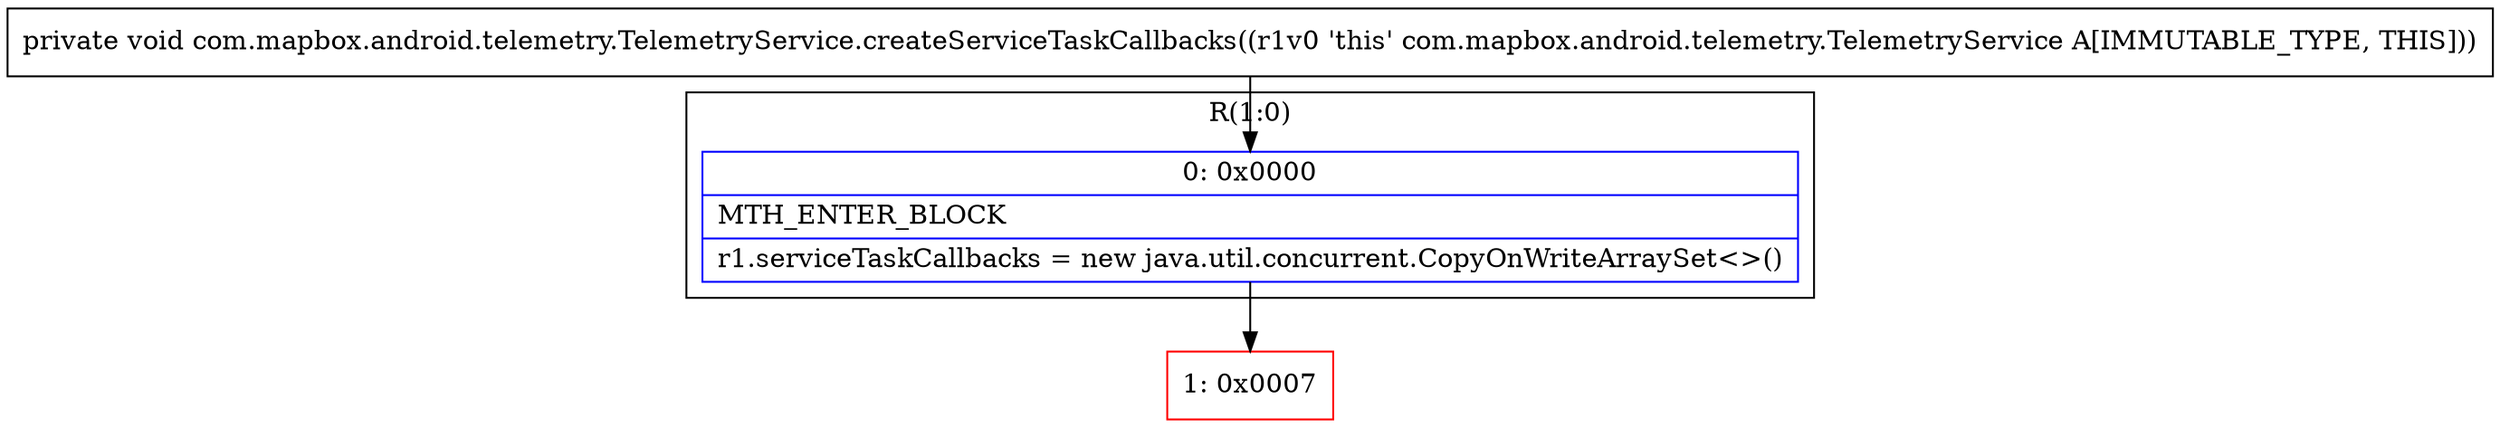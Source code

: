 digraph "CFG forcom.mapbox.android.telemetry.TelemetryService.createServiceTaskCallbacks()V" {
subgraph cluster_Region_1489797166 {
label = "R(1:0)";
node [shape=record,color=blue];
Node_0 [shape=record,label="{0\:\ 0x0000|MTH_ENTER_BLOCK\l|r1.serviceTaskCallbacks = new java.util.concurrent.CopyOnWriteArraySet\<\>()\l}"];
}
Node_1 [shape=record,color=red,label="{1\:\ 0x0007}"];
MethodNode[shape=record,label="{private void com.mapbox.android.telemetry.TelemetryService.createServiceTaskCallbacks((r1v0 'this' com.mapbox.android.telemetry.TelemetryService A[IMMUTABLE_TYPE, THIS])) }"];
MethodNode -> Node_0;
Node_0 -> Node_1;
}

